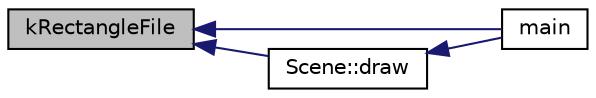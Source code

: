 digraph "kRectangleFile"
{
  edge [fontname="Helvetica",fontsize="10",labelfontname="Helvetica",labelfontsize="10"];
  node [fontname="Helvetica",fontsize="10",shape=record];
  rankdir="LR";
  Node4 [label="kRectangleFile",height=0.2,width=0.4,color="black", fillcolor="grey75", style="filled", fontcolor="black"];
  Node4 -> Node5 [dir="back",color="midnightblue",fontsize="10",style="solid",fontname="Helvetica"];
  Node5 [label="main",height=0.2,width=0.4,color="black", fillcolor="white", style="filled",URL="$main_8cpp.html#ae66f6b31b5ad750f1fe042a706a4e3d4"];
  Node4 -> Node6 [dir="back",color="midnightblue",fontsize="10",style="solid",fontname="Helvetica"];
  Node6 [label="Scene::draw",height=0.2,width=0.4,color="black", fillcolor="white", style="filled",URL="$class_scene.html#a9393c1817b51cc712edf5cc95ea87f89",tooltip="Executes draw function of each scene element. "];
  Node6 -> Node5 [dir="back",color="midnightblue",fontsize="10",style="solid",fontname="Helvetica"];
}
